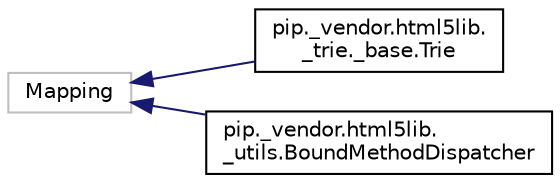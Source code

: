 digraph "Graphical Class Hierarchy"
{
 // LATEX_PDF_SIZE
  edge [fontname="Helvetica",fontsize="10",labelfontname="Helvetica",labelfontsize="10"];
  node [fontname="Helvetica",fontsize="10",shape=record];
  rankdir="LR";
  Node3543 [label="Mapping",height=0.2,width=0.4,color="grey75", fillcolor="white", style="filled",tooltip=" "];
  Node3543 -> Node0 [dir="back",color="midnightblue",fontsize="10",style="solid",fontname="Helvetica"];
  Node0 [label="pip._vendor.html5lib.\l_trie._base.Trie",height=0.2,width=0.4,color="black", fillcolor="white", style="filled",URL="$classpip_1_1__vendor_1_1html5lib_1_1__trie_1_1__base_1_1Trie.html",tooltip=" "];
  Node3543 -> Node3545 [dir="back",color="midnightblue",fontsize="10",style="solid",fontname="Helvetica"];
  Node3545 [label="pip._vendor.html5lib.\l_utils.BoundMethodDispatcher",height=0.2,width=0.4,color="black", fillcolor="white", style="filled",URL="$classpip_1_1__vendor_1_1html5lib_1_1__utils_1_1BoundMethodDispatcher.html",tooltip=" "];
}
